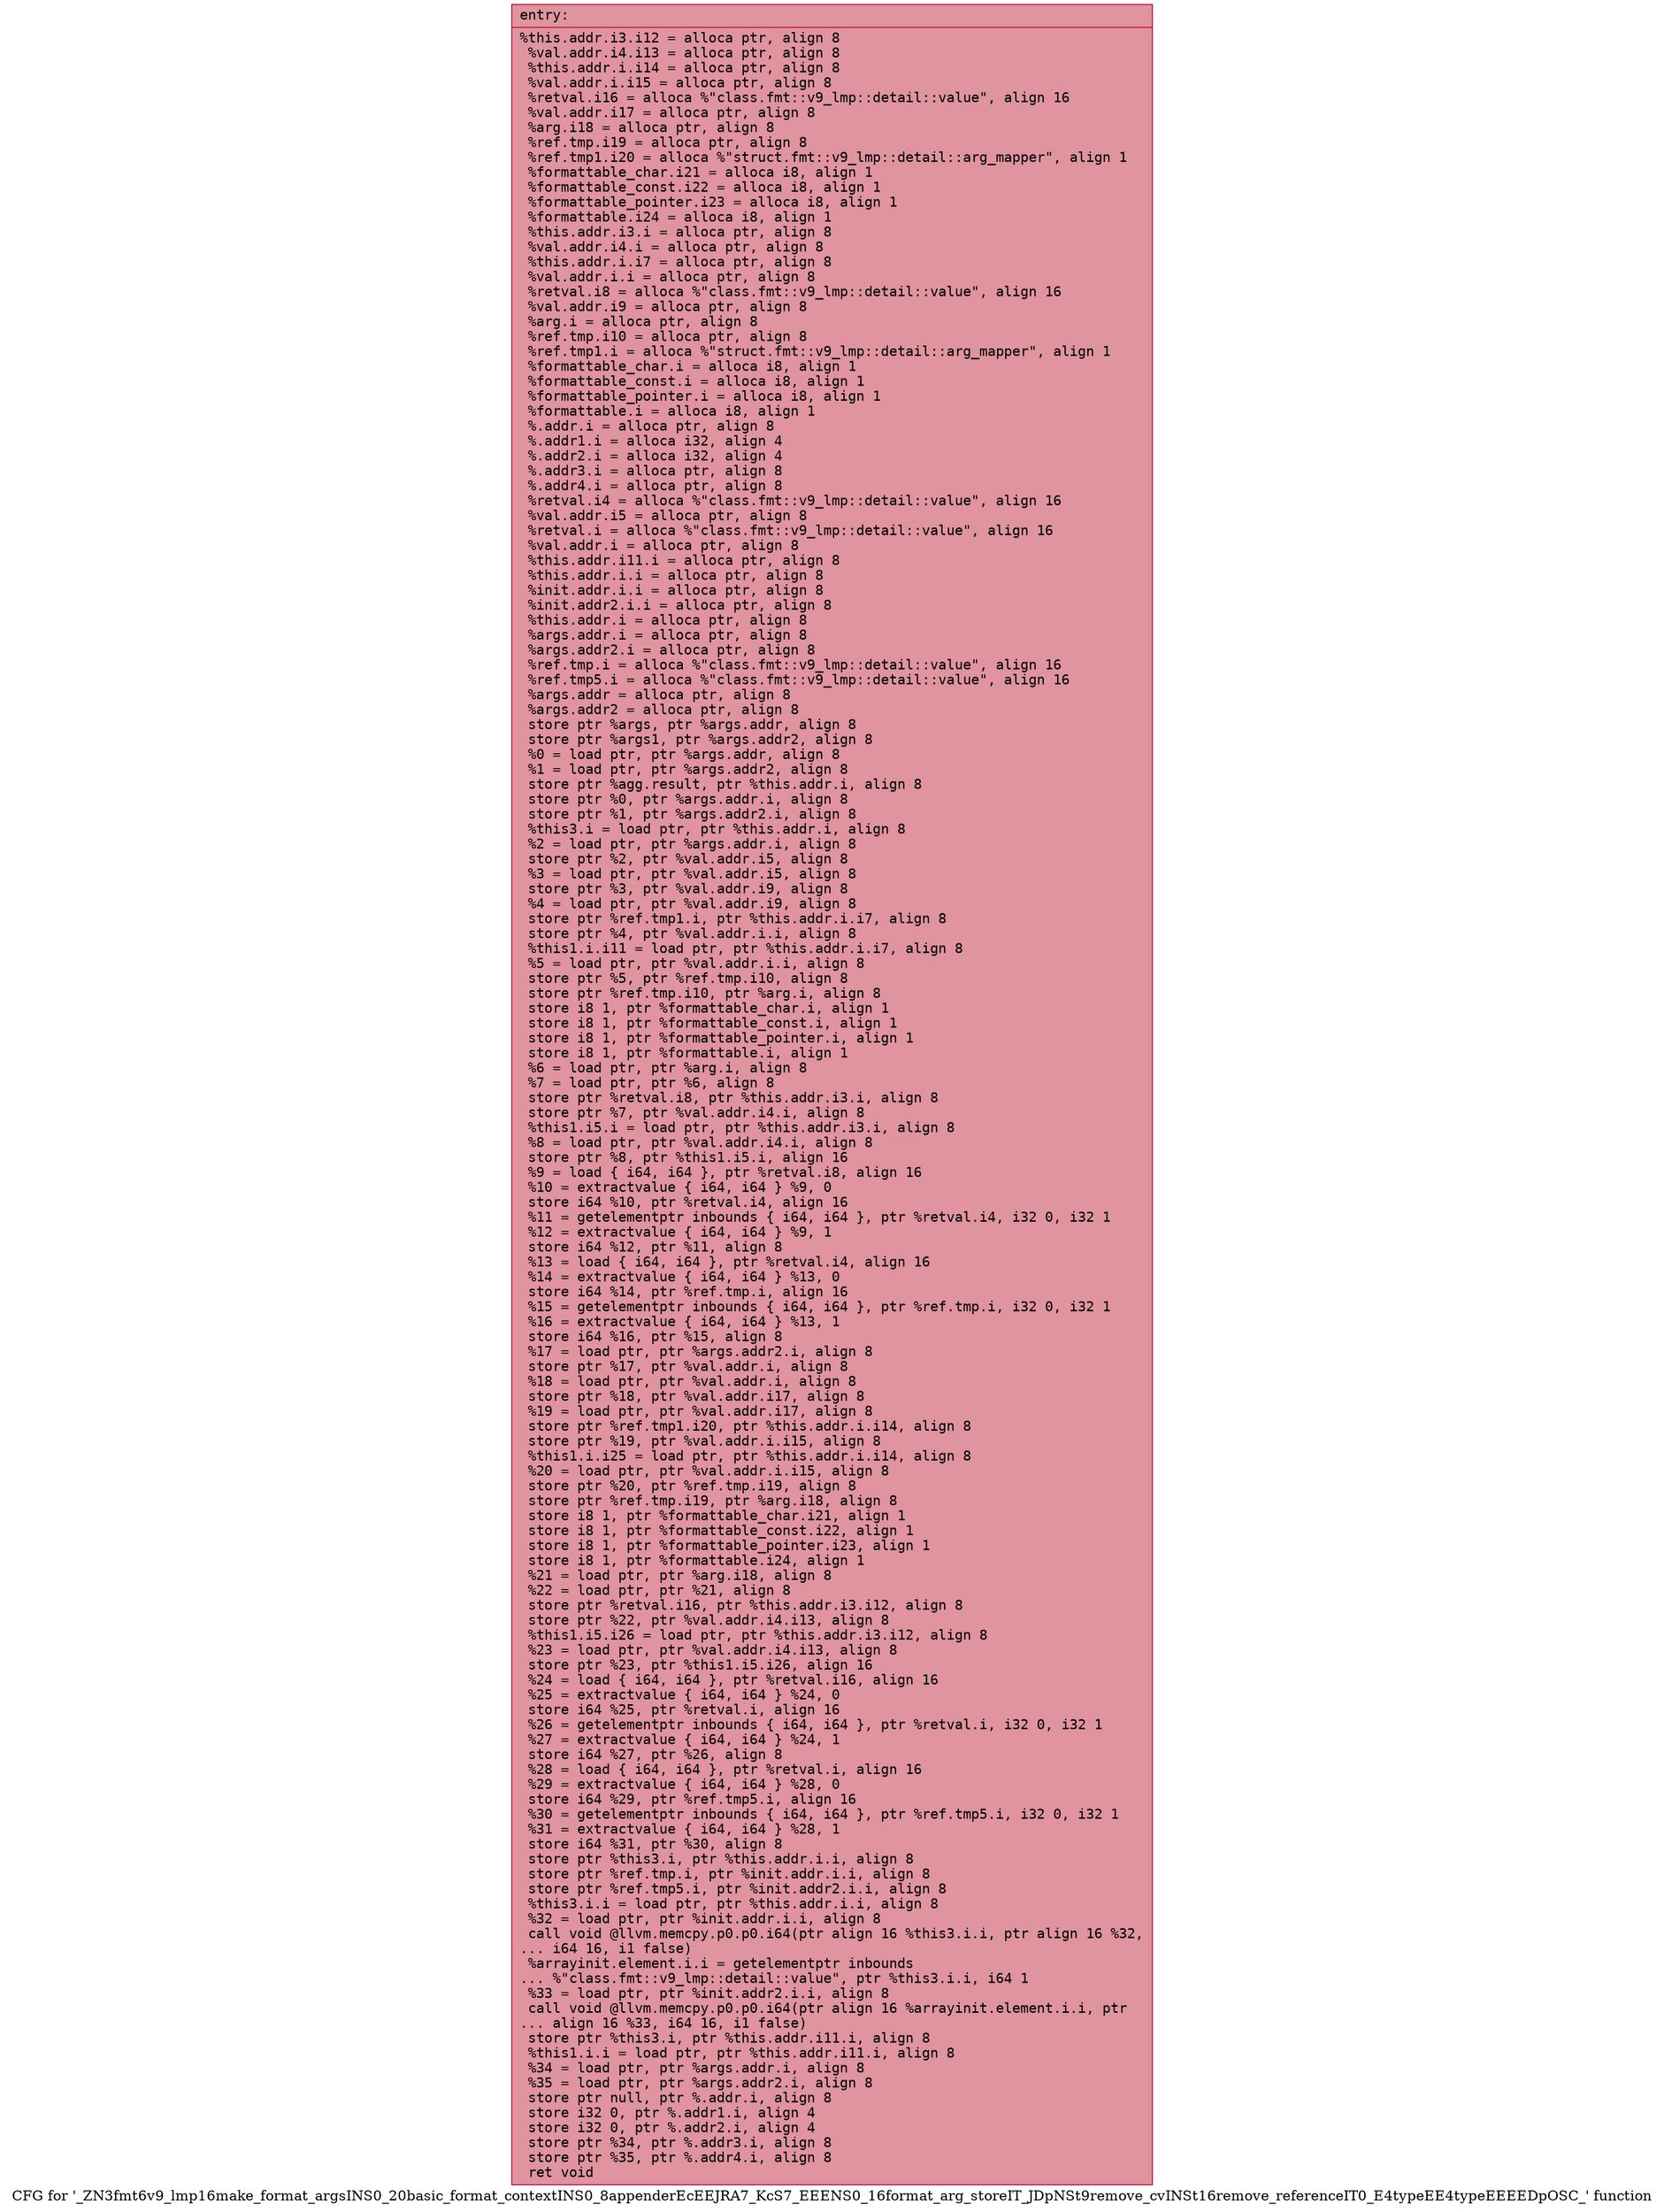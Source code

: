digraph "CFG for '_ZN3fmt6v9_lmp16make_format_argsINS0_20basic_format_contextINS0_8appenderEcEEJRA7_KcS7_EEENS0_16format_arg_storeIT_JDpNSt9remove_cvINSt16remove_referenceIT0_E4typeEE4typeEEEEDpOSC_' function" {
	label="CFG for '_ZN3fmt6v9_lmp16make_format_argsINS0_20basic_format_contextINS0_8appenderEcEEJRA7_KcS7_EEENS0_16format_arg_storeIT_JDpNSt9remove_cvINSt16remove_referenceIT0_E4typeEE4typeEEEEDpOSC_' function";

	Node0x56346577a1a0 [shape=record,color="#b70d28ff", style=filled, fillcolor="#b70d2870" fontname="Courier",label="{entry:\l|  %this.addr.i3.i12 = alloca ptr, align 8\l  %val.addr.i4.i13 = alloca ptr, align 8\l  %this.addr.i.i14 = alloca ptr, align 8\l  %val.addr.i.i15 = alloca ptr, align 8\l  %retval.i16 = alloca %\"class.fmt::v9_lmp::detail::value\", align 16\l  %val.addr.i17 = alloca ptr, align 8\l  %arg.i18 = alloca ptr, align 8\l  %ref.tmp.i19 = alloca ptr, align 8\l  %ref.tmp1.i20 = alloca %\"struct.fmt::v9_lmp::detail::arg_mapper\", align 1\l  %formattable_char.i21 = alloca i8, align 1\l  %formattable_const.i22 = alloca i8, align 1\l  %formattable_pointer.i23 = alloca i8, align 1\l  %formattable.i24 = alloca i8, align 1\l  %this.addr.i3.i = alloca ptr, align 8\l  %val.addr.i4.i = alloca ptr, align 8\l  %this.addr.i.i7 = alloca ptr, align 8\l  %val.addr.i.i = alloca ptr, align 8\l  %retval.i8 = alloca %\"class.fmt::v9_lmp::detail::value\", align 16\l  %val.addr.i9 = alloca ptr, align 8\l  %arg.i = alloca ptr, align 8\l  %ref.tmp.i10 = alloca ptr, align 8\l  %ref.tmp1.i = alloca %\"struct.fmt::v9_lmp::detail::arg_mapper\", align 1\l  %formattable_char.i = alloca i8, align 1\l  %formattable_const.i = alloca i8, align 1\l  %formattable_pointer.i = alloca i8, align 1\l  %formattable.i = alloca i8, align 1\l  %.addr.i = alloca ptr, align 8\l  %.addr1.i = alloca i32, align 4\l  %.addr2.i = alloca i32, align 4\l  %.addr3.i = alloca ptr, align 8\l  %.addr4.i = alloca ptr, align 8\l  %retval.i4 = alloca %\"class.fmt::v9_lmp::detail::value\", align 16\l  %val.addr.i5 = alloca ptr, align 8\l  %retval.i = alloca %\"class.fmt::v9_lmp::detail::value\", align 16\l  %val.addr.i = alloca ptr, align 8\l  %this.addr.i11.i = alloca ptr, align 8\l  %this.addr.i.i = alloca ptr, align 8\l  %init.addr.i.i = alloca ptr, align 8\l  %init.addr2.i.i = alloca ptr, align 8\l  %this.addr.i = alloca ptr, align 8\l  %args.addr.i = alloca ptr, align 8\l  %args.addr2.i = alloca ptr, align 8\l  %ref.tmp.i = alloca %\"class.fmt::v9_lmp::detail::value\", align 16\l  %ref.tmp5.i = alloca %\"class.fmt::v9_lmp::detail::value\", align 16\l  %args.addr = alloca ptr, align 8\l  %args.addr2 = alloca ptr, align 8\l  store ptr %args, ptr %args.addr, align 8\l  store ptr %args1, ptr %args.addr2, align 8\l  %0 = load ptr, ptr %args.addr, align 8\l  %1 = load ptr, ptr %args.addr2, align 8\l  store ptr %agg.result, ptr %this.addr.i, align 8\l  store ptr %0, ptr %args.addr.i, align 8\l  store ptr %1, ptr %args.addr2.i, align 8\l  %this3.i = load ptr, ptr %this.addr.i, align 8\l  %2 = load ptr, ptr %args.addr.i, align 8\l  store ptr %2, ptr %val.addr.i5, align 8\l  %3 = load ptr, ptr %val.addr.i5, align 8\l  store ptr %3, ptr %val.addr.i9, align 8\l  %4 = load ptr, ptr %val.addr.i9, align 8\l  store ptr %ref.tmp1.i, ptr %this.addr.i.i7, align 8\l  store ptr %4, ptr %val.addr.i.i, align 8\l  %this1.i.i11 = load ptr, ptr %this.addr.i.i7, align 8\l  %5 = load ptr, ptr %val.addr.i.i, align 8\l  store ptr %5, ptr %ref.tmp.i10, align 8\l  store ptr %ref.tmp.i10, ptr %arg.i, align 8\l  store i8 1, ptr %formattable_char.i, align 1\l  store i8 1, ptr %formattable_const.i, align 1\l  store i8 1, ptr %formattable_pointer.i, align 1\l  store i8 1, ptr %formattable.i, align 1\l  %6 = load ptr, ptr %arg.i, align 8\l  %7 = load ptr, ptr %6, align 8\l  store ptr %retval.i8, ptr %this.addr.i3.i, align 8\l  store ptr %7, ptr %val.addr.i4.i, align 8\l  %this1.i5.i = load ptr, ptr %this.addr.i3.i, align 8\l  %8 = load ptr, ptr %val.addr.i4.i, align 8\l  store ptr %8, ptr %this1.i5.i, align 16\l  %9 = load \{ i64, i64 \}, ptr %retval.i8, align 16\l  %10 = extractvalue \{ i64, i64 \} %9, 0\l  store i64 %10, ptr %retval.i4, align 16\l  %11 = getelementptr inbounds \{ i64, i64 \}, ptr %retval.i4, i32 0, i32 1\l  %12 = extractvalue \{ i64, i64 \} %9, 1\l  store i64 %12, ptr %11, align 8\l  %13 = load \{ i64, i64 \}, ptr %retval.i4, align 16\l  %14 = extractvalue \{ i64, i64 \} %13, 0\l  store i64 %14, ptr %ref.tmp.i, align 16\l  %15 = getelementptr inbounds \{ i64, i64 \}, ptr %ref.tmp.i, i32 0, i32 1\l  %16 = extractvalue \{ i64, i64 \} %13, 1\l  store i64 %16, ptr %15, align 8\l  %17 = load ptr, ptr %args.addr2.i, align 8\l  store ptr %17, ptr %val.addr.i, align 8\l  %18 = load ptr, ptr %val.addr.i, align 8\l  store ptr %18, ptr %val.addr.i17, align 8\l  %19 = load ptr, ptr %val.addr.i17, align 8\l  store ptr %ref.tmp1.i20, ptr %this.addr.i.i14, align 8\l  store ptr %19, ptr %val.addr.i.i15, align 8\l  %this1.i.i25 = load ptr, ptr %this.addr.i.i14, align 8\l  %20 = load ptr, ptr %val.addr.i.i15, align 8\l  store ptr %20, ptr %ref.tmp.i19, align 8\l  store ptr %ref.tmp.i19, ptr %arg.i18, align 8\l  store i8 1, ptr %formattable_char.i21, align 1\l  store i8 1, ptr %formattable_const.i22, align 1\l  store i8 1, ptr %formattable_pointer.i23, align 1\l  store i8 1, ptr %formattable.i24, align 1\l  %21 = load ptr, ptr %arg.i18, align 8\l  %22 = load ptr, ptr %21, align 8\l  store ptr %retval.i16, ptr %this.addr.i3.i12, align 8\l  store ptr %22, ptr %val.addr.i4.i13, align 8\l  %this1.i5.i26 = load ptr, ptr %this.addr.i3.i12, align 8\l  %23 = load ptr, ptr %val.addr.i4.i13, align 8\l  store ptr %23, ptr %this1.i5.i26, align 16\l  %24 = load \{ i64, i64 \}, ptr %retval.i16, align 16\l  %25 = extractvalue \{ i64, i64 \} %24, 0\l  store i64 %25, ptr %retval.i, align 16\l  %26 = getelementptr inbounds \{ i64, i64 \}, ptr %retval.i, i32 0, i32 1\l  %27 = extractvalue \{ i64, i64 \} %24, 1\l  store i64 %27, ptr %26, align 8\l  %28 = load \{ i64, i64 \}, ptr %retval.i, align 16\l  %29 = extractvalue \{ i64, i64 \} %28, 0\l  store i64 %29, ptr %ref.tmp5.i, align 16\l  %30 = getelementptr inbounds \{ i64, i64 \}, ptr %ref.tmp5.i, i32 0, i32 1\l  %31 = extractvalue \{ i64, i64 \} %28, 1\l  store i64 %31, ptr %30, align 8\l  store ptr %this3.i, ptr %this.addr.i.i, align 8\l  store ptr %ref.tmp.i, ptr %init.addr.i.i, align 8\l  store ptr %ref.tmp5.i, ptr %init.addr2.i.i, align 8\l  %this3.i.i = load ptr, ptr %this.addr.i.i, align 8\l  %32 = load ptr, ptr %init.addr.i.i, align 8\l  call void @llvm.memcpy.p0.p0.i64(ptr align 16 %this3.i.i, ptr align 16 %32,\l... i64 16, i1 false)\l  %arrayinit.element.i.i = getelementptr inbounds\l... %\"class.fmt::v9_lmp::detail::value\", ptr %this3.i.i, i64 1\l  %33 = load ptr, ptr %init.addr2.i.i, align 8\l  call void @llvm.memcpy.p0.p0.i64(ptr align 16 %arrayinit.element.i.i, ptr\l... align 16 %33, i64 16, i1 false)\l  store ptr %this3.i, ptr %this.addr.i11.i, align 8\l  %this1.i.i = load ptr, ptr %this.addr.i11.i, align 8\l  %34 = load ptr, ptr %args.addr.i, align 8\l  %35 = load ptr, ptr %args.addr2.i, align 8\l  store ptr null, ptr %.addr.i, align 8\l  store i32 0, ptr %.addr1.i, align 4\l  store i32 0, ptr %.addr2.i, align 4\l  store ptr %34, ptr %.addr3.i, align 8\l  store ptr %35, ptr %.addr4.i, align 8\l  ret void\l}"];
}
